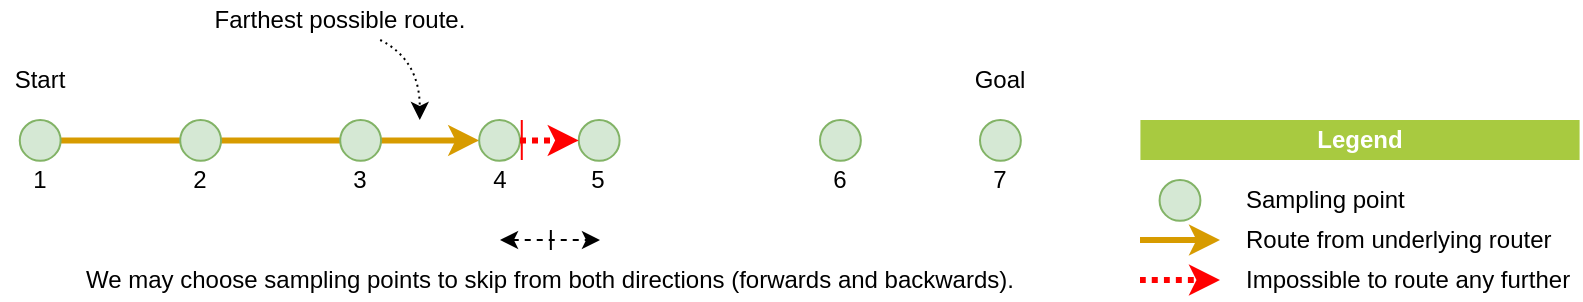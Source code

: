 <?xml version="1.0"?>
<mxfile version="13.5.4" pages="5">
  <diagram id="nyHCKi9QWK8JL2qzV-X6" name="A">
    <mxGraphModel dx="2" dy="1" grid="1" gridSize="10" guides="1" tooltips="1" connect="1" arrows="1" fold="1" page="1" pageScale="1" pageWidth="1654" pageHeight="1169" math="0" shadow="0">
      <root>
        <mxCell id="hiGJrkWXkCQ1DxNBdZDH-0"/>
        <mxCell id="hiGJrkWXkCQ1DxNBdZDH-1" parent="hiGJrkWXkCQ1DxNBdZDH-0"/>
        <mxCell id="5-qvZepDk86XlaOHNNsN-102" style="edgeStyle=orthogonalEdgeStyle;rounded=0;orthogonalLoop=1;jettySize=auto;html=1;strokeColor=#D79B00;strokeWidth=3;" parent="hiGJrkWXkCQ1DxNBdZDH-1" source="5-qvZepDk86XlaOHNNsN-103" target="5-qvZepDk86XlaOHNNsN-120" edge="1">
          <mxGeometry relative="1" as="geometry">
            <mxPoint x="670.1" y="250.21" as="targetPoint"/>
          </mxGeometry>
        </mxCell>
        <mxCell id="5-qvZepDk86XlaOHNNsN-103" value="" style="ellipse;whiteSpace=wrap;html=1;aspect=fixed;fillColor=#d5e8d4;rotation=0;strokeColor=#82b366;" parent="hiGJrkWXkCQ1DxNBdZDH-1" vertex="1">
          <mxGeometry x="509.89" y="240" width="20.42" height="20.42" as="geometry"/>
        </mxCell>
        <mxCell id="5-qvZepDk86XlaOHNNsN-105" value="" style="ellipse;whiteSpace=wrap;html=1;aspect=fixed;fillColor=#d5e8d4;strokeColor=#82b366;rotation=0;" parent="hiGJrkWXkCQ1DxNBdZDH-1" vertex="1">
          <mxGeometry x="590.1" y="240" width="20.42" height="20.42" as="geometry"/>
        </mxCell>
        <mxCell id="5-qvZepDk86XlaOHNNsN-106" value="" style="ellipse;whiteSpace=wrap;html=1;aspect=fixed;fillColor=#d5e8d4;strokeColor=#82b366;rotation=0;" parent="hiGJrkWXkCQ1DxNBdZDH-1" vertex="1">
          <mxGeometry x="910" y="240" width="20.42" height="20.42" as="geometry"/>
        </mxCell>
        <mxCell id="5-qvZepDk86XlaOHNNsN-107" value="" style="ellipse;whiteSpace=wrap;html=1;aspect=fixed;fillColor=#d5e8d4;strokeColor=#82b366;rotation=0;" parent="hiGJrkWXkCQ1DxNBdZDH-1" vertex="1">
          <mxGeometry x="990" y="240" width="20.42" height="20.42" as="geometry"/>
        </mxCell>
        <mxCell id="5-qvZepDk86XlaOHNNsN-108" value="Start" style="text;html=1;strokeColor=none;fillColor=none;align=center;verticalAlign=middle;whiteSpace=wrap;rounded=0;" parent="hiGJrkWXkCQ1DxNBdZDH-1" vertex="1">
          <mxGeometry x="500.1" y="210" width="40" height="20" as="geometry"/>
        </mxCell>
        <mxCell id="5-qvZepDk86XlaOHNNsN-109" value="Goal" style="text;html=1;strokeColor=none;fillColor=none;align=center;verticalAlign=middle;whiteSpace=wrap;rounded=0;" parent="hiGJrkWXkCQ1DxNBdZDH-1" vertex="1">
          <mxGeometry x="980.21" y="210" width="40" height="20" as="geometry"/>
        </mxCell>
        <mxCell id="5-qvZepDk86XlaOHNNsN-110" value="1" style="text;html=1;strokeColor=none;fillColor=none;align=center;verticalAlign=middle;whiteSpace=wrap;rounded=0;" parent="hiGJrkWXkCQ1DxNBdZDH-1" vertex="1">
          <mxGeometry x="500.1" y="260.42" width="40" height="20" as="geometry"/>
        </mxCell>
        <mxCell id="5-qvZepDk86XlaOHNNsN-111" value="2" style="text;html=1;strokeColor=none;fillColor=none;align=center;verticalAlign=middle;whiteSpace=wrap;rounded=0;" parent="hiGJrkWXkCQ1DxNBdZDH-1" vertex="1">
          <mxGeometry x="580.31" y="260.42" width="40" height="20" as="geometry"/>
        </mxCell>
        <mxCell id="5-qvZepDk86XlaOHNNsN-112" value="3" style="text;html=1;strokeColor=none;fillColor=none;align=center;verticalAlign=middle;whiteSpace=wrap;rounded=0;" parent="hiGJrkWXkCQ1DxNBdZDH-1" vertex="1">
          <mxGeometry x="660.31" y="260.42" width="40" height="20" as="geometry"/>
        </mxCell>
        <mxCell id="5-qvZepDk86XlaOHNNsN-113" value="4&lt;span style=&quot;color: rgba(0 , 0 , 0 , 0) ; font-family: monospace ; font-size: 0px&quot;&gt;%3CmxGraphModel%3E%3Croot%3E%3CmxCell%20id%3D%220%22%2F%3E%3CmxCell%20id%3D%221%22%20parent%3D%220%22%2F%3E%3CmxCell%20id%3D%222%22%20value%3D%221%22%20style%3D%22text%3Bhtml%3D1%3BstrokeColor%3Dnone%3BfillColor%3Dnone%3Balign%3Dcenter%3BverticalAlign%3Dmiddle%3BwhiteSpace%3Dwrap%3Brounded%3D0%3B%22%20vertex%3D%221%22%20parent%3D%221%22%3E%3CmxGeometry%20x%3D%22500%22%20y%3D%22370.42%22%20width%3D%2240%22%20height%3D%2220%22%20as%3D%22geometry%22%2F%3E%3C%2FmxCell%3E%3C%2Froot%3E%3C%2FmxGraphModel%3E&lt;/span&gt;" style="text;html=1;strokeColor=none;fillColor=none;align=center;verticalAlign=middle;whiteSpace=wrap;rounded=0;" parent="hiGJrkWXkCQ1DxNBdZDH-1" vertex="1">
          <mxGeometry x="729.89" y="260.42" width="40" height="20" as="geometry"/>
        </mxCell>
        <mxCell id="5-qvZepDk86XlaOHNNsN-114" value="5" style="text;html=1;strokeColor=none;fillColor=none;align=center;verticalAlign=middle;whiteSpace=wrap;rounded=0;" parent="hiGJrkWXkCQ1DxNBdZDH-1" vertex="1">
          <mxGeometry x="779.48" y="260.42" width="40" height="20" as="geometry"/>
        </mxCell>
        <mxCell id="5-qvZepDk86XlaOHNNsN-115" value="6" style="text;html=1;strokeColor=none;fillColor=none;align=center;verticalAlign=middle;whiteSpace=wrap;rounded=0;" parent="hiGJrkWXkCQ1DxNBdZDH-1" vertex="1">
          <mxGeometry x="900.21" y="260.42" width="40" height="20" as="geometry"/>
        </mxCell>
        <mxCell id="5-qvZepDk86XlaOHNNsN-116" value="7" style="text;html=1;strokeColor=none;fillColor=none;align=center;verticalAlign=middle;whiteSpace=wrap;rounded=0;" parent="hiGJrkWXkCQ1DxNBdZDH-1" vertex="1">
          <mxGeometry x="980.21" y="260.42" width="40" height="20" as="geometry"/>
        </mxCell>
        <mxCell id="5-qvZepDk86XlaOHNNsN-118" value="" style="ellipse;whiteSpace=wrap;html=1;aspect=fixed;fillColor=#d5e8d4;strokeColor=#82b366;rotation=0;" parent="hiGJrkWXkCQ1DxNBdZDH-1" vertex="1">
          <mxGeometry x="670.1" y="240" width="20.42" height="20.42" as="geometry"/>
        </mxCell>
        <mxCell id="5-qvZepDk86XlaOHNNsN-119" value="" style="ellipse;whiteSpace=wrap;html=1;aspect=fixed;fillColor=#d5e8d4;strokeColor=#82b366;rotation=0;" parent="hiGJrkWXkCQ1DxNBdZDH-1" vertex="1">
          <mxGeometry x="789.37" y="240" width="20.42" height="20.42" as="geometry"/>
        </mxCell>
        <mxCell id="5-qvZepDk86XlaOHNNsN-120" value="" style="ellipse;whiteSpace=wrap;html=1;aspect=fixed;fillColor=#d5e8d4;strokeColor=#82b366;rotation=0;" parent="hiGJrkWXkCQ1DxNBdZDH-1" vertex="1">
          <mxGeometry x="739.58" y="240" width="20.42" height="20.42" as="geometry"/>
        </mxCell>
        <mxCell id="5-qvZepDk86XlaOHNNsN-124" value="" style="endArrow=classic;startArrow=classic;html=1;strokeColor=#000000;strokeWidth=1;fontColor=#000000;dashed=1;" parent="hiGJrkWXkCQ1DxNBdZDH-1" edge="1">
          <mxGeometry width="50" height="50" relative="1" as="geometry">
            <mxPoint x="750" y="300.0" as="sourcePoint"/>
            <mxPoint x="800" y="300.0" as="targetPoint"/>
          </mxGeometry>
        </mxCell>
        <mxCell id="5-qvZepDk86XlaOHNNsN-125" value="We may choose sampling points to skip from both directions (forwards and backwards)." style="text;html=1;strokeColor=none;fillColor=none;align=center;verticalAlign=middle;whiteSpace=wrap;rounded=0;fontColor=#000000;" parent="hiGJrkWXkCQ1DxNBdZDH-1" vertex="1">
          <mxGeometry x="509.79" y="310" width="530" height="20" as="geometry"/>
        </mxCell>
        <mxCell id="5-qvZepDk86XlaOHNNsN-126" value="" style="endArrow=none;html=1;strokeColor=#000000;strokeWidth=1;fontColor=#000000;entryX=0.5;entryY=0;entryDx=0;entryDy=0;exitX=0.5;exitY=1;exitDx=0;exitDy=0;" parent="hiGJrkWXkCQ1DxNBdZDH-1" edge="1">
          <mxGeometry width="50" height="50" relative="1" as="geometry">
            <mxPoint x="775.42" y="305.0" as="sourcePoint"/>
            <mxPoint x="775.42" y="295.0" as="targetPoint"/>
          </mxGeometry>
        </mxCell>
        <mxCell id="pez3KEHsaCAriYcDo2y1-1" value="&lt;b&gt;Legend&lt;/b&gt;" style="text;html=1;strokeColor=none;align=center;verticalAlign=middle;whiteSpace=wrap;rounded=0;fillColor=#a8ca40;fontColor=#FFFFFF;" parent="hiGJrkWXkCQ1DxNBdZDH-1" vertex="1">
          <mxGeometry x="1070.21" y="240" width="219.58" height="20" as="geometry"/>
        </mxCell>
        <mxCell id="pez3KEHsaCAriYcDo2y1-5" value="" style="ellipse;whiteSpace=wrap;html=1;aspect=fixed;fillColor=#d5e8d4;strokeColor=#82b366;rotation=0;" parent="hiGJrkWXkCQ1DxNBdZDH-1" vertex="1">
          <mxGeometry x="1079.79" y="270" width="20.42" height="20.42" as="geometry"/>
        </mxCell>
        <mxCell id="pez3KEHsaCAriYcDo2y1-6" value="Sampling point" style="text;html=1;strokeColor=none;fillColor=none;align=left;verticalAlign=middle;whiteSpace=wrap;rounded=0;" parent="hiGJrkWXkCQ1DxNBdZDH-1" vertex="1">
          <mxGeometry x="1120.63" y="270" width="169.16" height="20" as="geometry"/>
        </mxCell>
        <mxCell id="pez3KEHsaCAriYcDo2y1-10" value="" style="curved=1;html=1;strokeColor=#D79B00;fontColor=#000000;fontSize=11;rounded=0;strokeWidth=3;" parent="hiGJrkWXkCQ1DxNBdZDH-1" edge="1">
          <mxGeometry width="50" height="50" relative="1" as="geometry">
            <mxPoint x="1070.0" y="300" as="sourcePoint"/>
            <mxPoint x="1110.0" y="300" as="targetPoint"/>
            <Array as="points"/>
          </mxGeometry>
        </mxCell>
        <mxCell id="pez3KEHsaCAriYcDo2y1-11" value="&lt;span style=&quot;text-align: right&quot;&gt;Route from underlying router&lt;/span&gt;" style="text;html=1;strokeColor=none;fillColor=none;align=left;verticalAlign=middle;whiteSpace=wrap;rounded=0;" parent="hiGJrkWXkCQ1DxNBdZDH-1" vertex="1">
          <mxGeometry x="1120.63" y="290" width="169.16" height="20" as="geometry"/>
        </mxCell>
        <mxCell id="2nSD8PlKNvSTfuP7vkGu-0" value="Farthest possible route." style="text;html=1;strokeColor=none;fillColor=none;align=center;verticalAlign=middle;whiteSpace=wrap;rounded=0;" parent="hiGJrkWXkCQ1DxNBdZDH-1" vertex="1">
          <mxGeometry x="580.31" y="180" width="180" height="20" as="geometry"/>
        </mxCell>
        <mxCell id="2nSD8PlKNvSTfuP7vkGu-1" value="" style="curved=1;endArrow=classic;html=1;strokeWidth=1;fontColor=#82B366;dashed=1;dashPattern=1 2;" parent="hiGJrkWXkCQ1DxNBdZDH-1" source="2nSD8PlKNvSTfuP7vkGu-0" edge="1">
          <mxGeometry width="50" height="50" relative="1" as="geometry">
            <mxPoint x="569.89" y="160" as="sourcePoint"/>
            <mxPoint x="709.89" y="240" as="targetPoint"/>
            <Array as="points">
              <mxPoint x="709.89" y="210"/>
            </Array>
          </mxGeometry>
        </mxCell>
        <mxCell id="2nSD8PlKNvSTfuP7vkGu-2" value="" style="endArrow=none;html=1;strokeWidth=1;fontColor=#82B366;strokeColor=#FF0000;" parent="hiGJrkWXkCQ1DxNBdZDH-1" edge="1">
          <mxGeometry width="50" height="50" relative="1" as="geometry">
            <mxPoint x="760.89" y="240" as="sourcePoint"/>
            <mxPoint x="760.89" y="260" as="targetPoint"/>
          </mxGeometry>
        </mxCell>
        <mxCell id="IcNSF4vNEIQRgXcC262i-0" style="rounded=0;orthogonalLoop=1;jettySize=auto;html=1;strokeWidth=3;strokeColor=#FF0000;dashed=1;dashPattern=1 1;" parent="hiGJrkWXkCQ1DxNBdZDH-1" source="5-qvZepDk86XlaOHNNsN-120" target="5-qvZepDk86XlaOHNNsN-119" edge="1">
          <mxGeometry relative="1" as="geometry">
            <mxPoint x="759.9" y="250.172" as="sourcePoint"/>
            <mxPoint x="840" y="200" as="targetPoint"/>
          </mxGeometry>
        </mxCell>
        <mxCell id="IcNSF4vNEIQRgXcC262i-1" value="" style="curved=1;html=1;strokeColor=#FF0000;fontColor=#000000;fontSize=11;rounded=0;strokeWidth=3;dashed=1;dashPattern=1 1;" parent="hiGJrkWXkCQ1DxNBdZDH-1" edge="1">
          <mxGeometry width="50" height="50" relative="1" as="geometry">
            <mxPoint x="1070.0" y="320" as="sourcePoint"/>
            <mxPoint x="1110.0" y="320" as="targetPoint"/>
            <Array as="points"/>
          </mxGeometry>
        </mxCell>
        <mxCell id="IcNSF4vNEIQRgXcC262i-2" value="&lt;span style=&quot;text-align: right&quot;&gt;Impossible to route any further&lt;/span&gt;" style="text;html=1;strokeColor=none;fillColor=none;align=left;verticalAlign=middle;whiteSpace=wrap;rounded=0;" parent="hiGJrkWXkCQ1DxNBdZDH-1" vertex="1">
          <mxGeometry x="1120.63" y="310" width="169.16" height="20" as="geometry"/>
        </mxCell>
      </root>
    </mxGraphModel>
  </diagram>
</mxfile>
